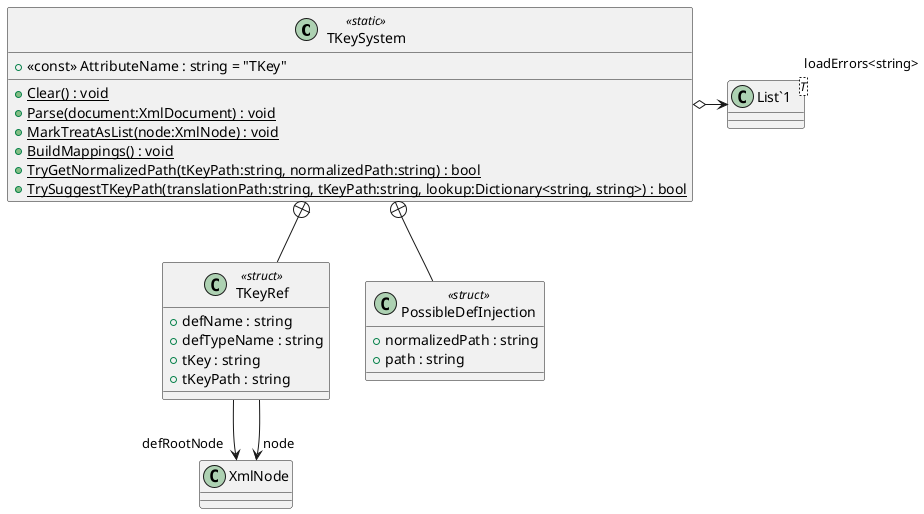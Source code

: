 @startuml
class TKeySystem <<static>> {
    + <<const>> AttributeName : string = "TKey"
    + {static} Clear() : void
    + {static} Parse(document:XmlDocument) : void
    + {static} MarkTreatAsList(node:XmlNode) : void
    + {static} BuildMappings() : void
    + {static} TryGetNormalizedPath(tKeyPath:string, normalizedPath:string) : bool
    + {static} TrySuggestTKeyPath(translationPath:string, tKeyPath:string, lookup:Dictionary<string, string>) : bool
}
class TKeyRef <<struct>> {
    + defName : string
    + defTypeName : string
    + tKey : string
    + tKeyPath : string
}
class PossibleDefInjection <<struct>> {
    + normalizedPath : string
    + path : string
}
class "List`1"<T> {
}
TKeySystem o-> "loadErrors<string>" "List`1"
TKeySystem +-- TKeyRef
TKeyRef --> "defRootNode" XmlNode
TKeyRef --> "node" XmlNode
TKeySystem +-- PossibleDefInjection
@enduml
